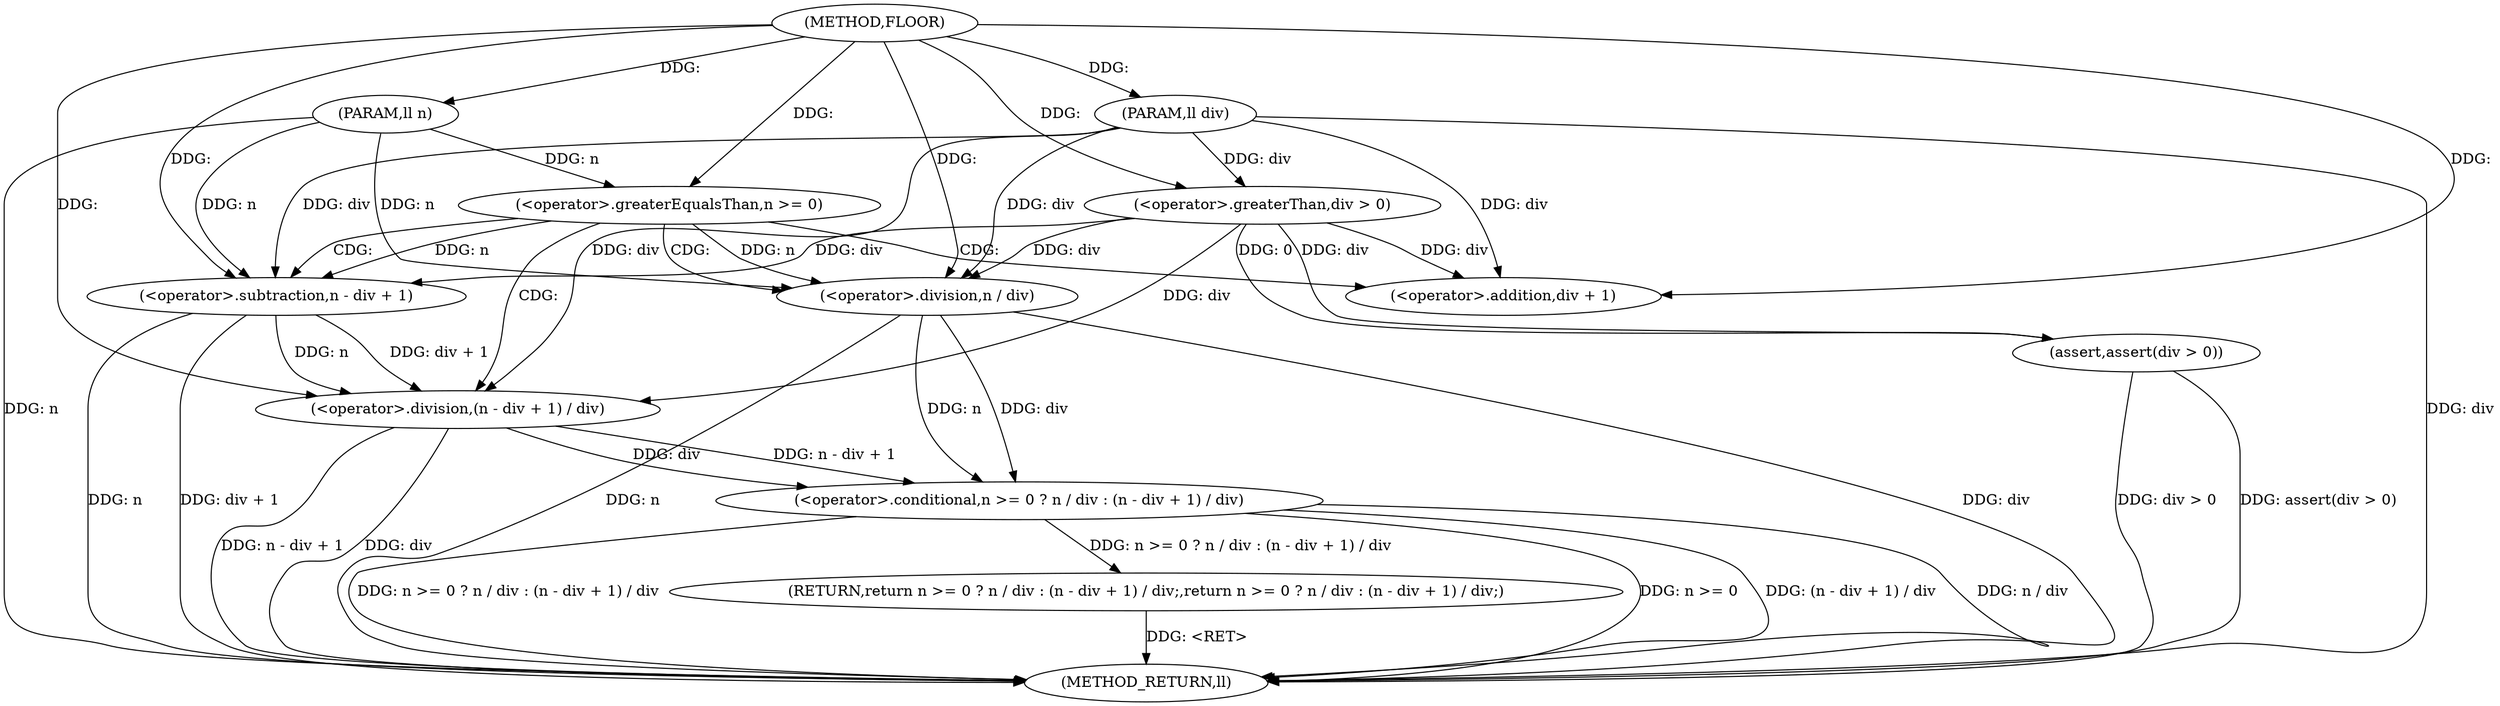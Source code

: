 digraph "FLOOR" {  
"1000205" [label = "(METHOD,FLOOR)" ]
"1000228" [label = "(METHOD_RETURN,ll)" ]
"1000206" [label = "(PARAM,ll n)" ]
"1000207" [label = "(PARAM,ll div)" ]
"1000209" [label = "(assert,assert(div > 0))" ]
"1000213" [label = "(RETURN,return n >= 0 ? n / div : (n - div + 1) / div;,return n >= 0 ? n / div : (n - div + 1) / div;)" ]
"1000214" [label = "(<operator>.conditional,n >= 0 ? n / div : (n - div + 1) / div)" ]
"1000210" [label = "(<operator>.greaterThan,div > 0)" ]
"1000215" [label = "(<operator>.greaterEqualsThan,n >= 0)" ]
"1000218" [label = "(<operator>.division,n / div)" ]
"1000221" [label = "(<operator>.division,(n - div + 1) / div)" ]
"1000222" [label = "(<operator>.subtraction,n - div + 1)" ]
"1000224" [label = "(<operator>.addition,div + 1)" ]
  "1000206" -> "1000228"  [ label = "DDG: n"] 
  "1000207" -> "1000228"  [ label = "DDG: div"] 
  "1000209" -> "1000228"  [ label = "DDG: div > 0"] 
  "1000209" -> "1000228"  [ label = "DDG: assert(div > 0)"] 
  "1000214" -> "1000228"  [ label = "DDG: n >= 0"] 
  "1000222" -> "1000228"  [ label = "DDG: n"] 
  "1000222" -> "1000228"  [ label = "DDG: div + 1"] 
  "1000221" -> "1000228"  [ label = "DDG: n - div + 1"] 
  "1000221" -> "1000228"  [ label = "DDG: div"] 
  "1000214" -> "1000228"  [ label = "DDG: (n - div + 1) / div"] 
  "1000218" -> "1000228"  [ label = "DDG: n"] 
  "1000218" -> "1000228"  [ label = "DDG: div"] 
  "1000214" -> "1000228"  [ label = "DDG: n / div"] 
  "1000214" -> "1000228"  [ label = "DDG: n >= 0 ? n / div : (n - div + 1) / div"] 
  "1000213" -> "1000228"  [ label = "DDG: <RET>"] 
  "1000205" -> "1000206"  [ label = "DDG: "] 
  "1000205" -> "1000207"  [ label = "DDG: "] 
  "1000214" -> "1000213"  [ label = "DDG: n >= 0 ? n / div : (n - div + 1) / div"] 
  "1000210" -> "1000209"  [ label = "DDG: 0"] 
  "1000210" -> "1000209"  [ label = "DDG: div"] 
  "1000218" -> "1000214"  [ label = "DDG: div"] 
  "1000218" -> "1000214"  [ label = "DDG: n"] 
  "1000221" -> "1000214"  [ label = "DDG: n - div + 1"] 
  "1000221" -> "1000214"  [ label = "DDG: div"] 
  "1000207" -> "1000210"  [ label = "DDG: div"] 
  "1000205" -> "1000210"  [ label = "DDG: "] 
  "1000206" -> "1000215"  [ label = "DDG: n"] 
  "1000205" -> "1000215"  [ label = "DDG: "] 
  "1000215" -> "1000218"  [ label = "DDG: n"] 
  "1000206" -> "1000218"  [ label = "DDG: n"] 
  "1000205" -> "1000218"  [ label = "DDG: "] 
  "1000210" -> "1000218"  [ label = "DDG: div"] 
  "1000207" -> "1000218"  [ label = "DDG: div"] 
  "1000222" -> "1000221"  [ label = "DDG: n"] 
  "1000222" -> "1000221"  [ label = "DDG: div + 1"] 
  "1000207" -> "1000221"  [ label = "DDG: div"] 
  "1000205" -> "1000221"  [ label = "DDG: "] 
  "1000210" -> "1000221"  [ label = "DDG: div"] 
  "1000215" -> "1000222"  [ label = "DDG: n"] 
  "1000206" -> "1000222"  [ label = "DDG: n"] 
  "1000205" -> "1000222"  [ label = "DDG: "] 
  "1000210" -> "1000222"  [ label = "DDG: div"] 
  "1000207" -> "1000222"  [ label = "DDG: div"] 
  "1000210" -> "1000224"  [ label = "DDG: div"] 
  "1000207" -> "1000224"  [ label = "DDG: div"] 
  "1000205" -> "1000224"  [ label = "DDG: "] 
  "1000215" -> "1000218"  [ label = "CDG: "] 
  "1000215" -> "1000222"  [ label = "CDG: "] 
  "1000215" -> "1000224"  [ label = "CDG: "] 
  "1000215" -> "1000221"  [ label = "CDG: "] 
}
